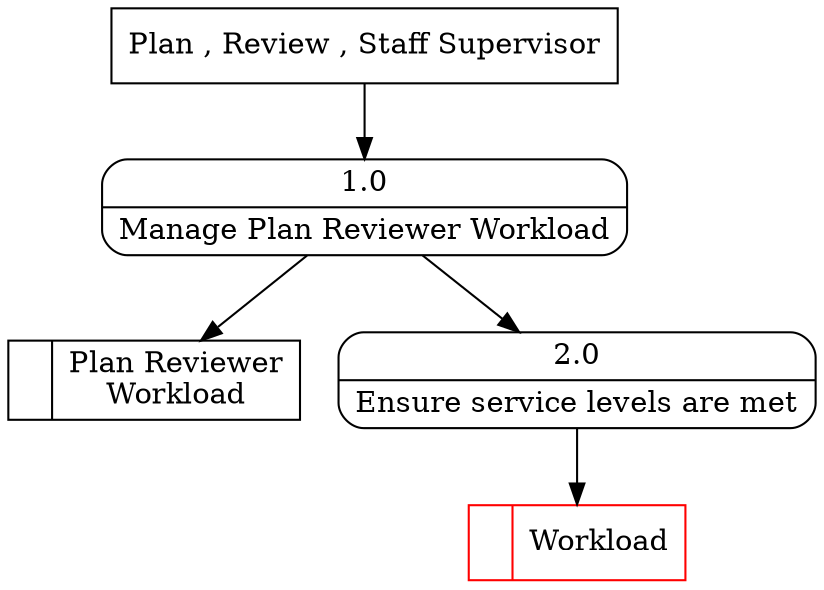 digraph dfd2{ 
node[shape=record]
200 [label="<f0>  |<f1> Plan Reviewer\nWorkload " ];
201 [label="Plan , Review , Staff Supervisor" shape=box];
202 [label="{<f0> 1.0|<f1> Manage Plan Reviewer Workload }" shape=Mrecord];
2 [label="{<f0> 2.0|<f1> Ensure service levels are met }" shape=Mrecord];
202 -> 2
1001 [label="<f0>  |<f1> Workload " color=red];
2 -> 1001
201 -> 202
202 -> 200
}